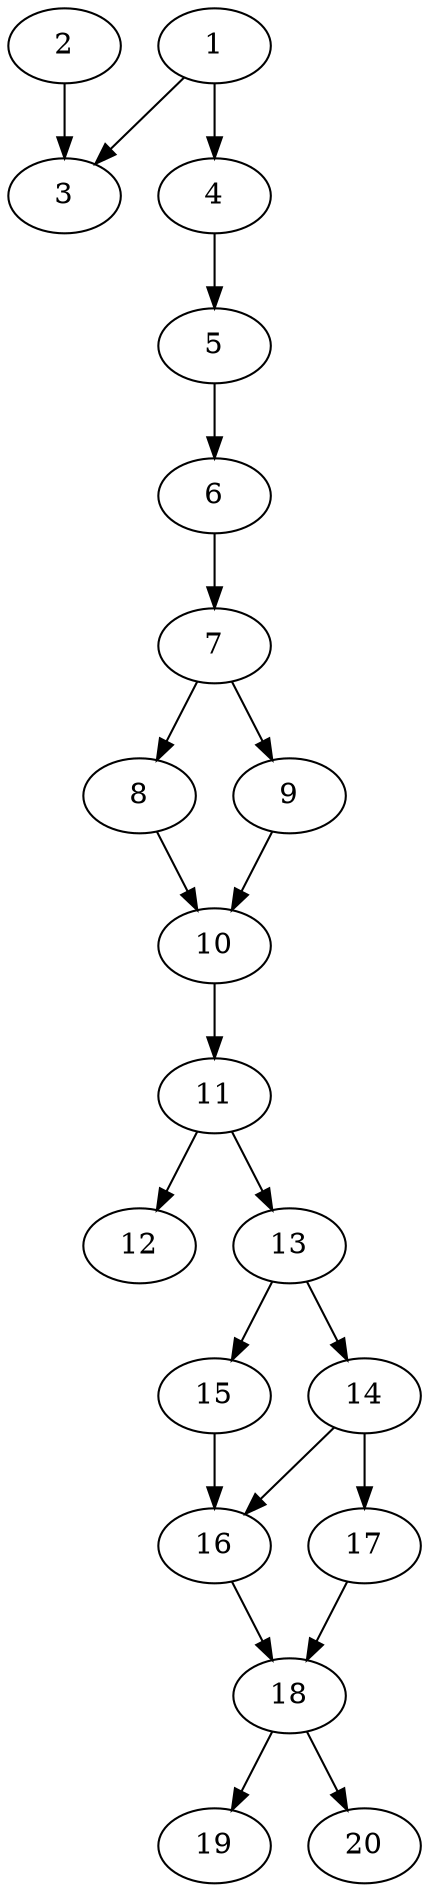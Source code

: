 // DAG automatically generated by daggen at Thu Oct  3 13:58:43 2019
// ./daggen --dot -n 20 --ccr 0.4 --fat 0.3 --regular 0.9 --density 0.7 --mindata 5242880 --maxdata 52428800 
digraph G {
  1 [size="36728320", alpha="0.05", expect_size="14691328"] 
  1 -> 3 [size ="14691328"]
  1 -> 4 [size ="14691328"]
  2 [size="85299200", alpha="0.06", expect_size="34119680"] 
  2 -> 3 [size ="34119680"]
  3 [size="108643840", alpha="0.17", expect_size="43457536"] 
  4 [size="29273600", alpha="0.03", expect_size="11709440"] 
  4 -> 5 [size ="11709440"]
  5 [size="88204800", alpha="0.19", expect_size="35281920"] 
  5 -> 6 [size ="35281920"]
  6 [size="102146560", alpha="0.04", expect_size="40858624"] 
  6 -> 7 [size ="40858624"]
  7 [size="80069120", alpha="0.07", expect_size="32027648"] 
  7 -> 8 [size ="32027648"]
  7 -> 9 [size ="32027648"]
  8 [size="106342400", alpha="0.00", expect_size="42536960"] 
  8 -> 10 [size ="42536960"]
  9 [size="14799360", alpha="0.13", expect_size="5919744"] 
  9 -> 10 [size ="5919744"]
  10 [size="13406720", alpha="0.02", expect_size="5362688"] 
  10 -> 11 [size ="5362688"]
  11 [size="127086080", alpha="0.08", expect_size="50834432"] 
  11 -> 12 [size ="50834432"]
  11 -> 13 [size ="50834432"]
  12 [size="40926720", alpha="0.17", expect_size="16370688"] 
  13 [size="76774400", alpha="0.03", expect_size="30709760"] 
  13 -> 14 [size ="30709760"]
  13 -> 15 [size ="30709760"]
  14 [size="59453440", alpha="0.11", expect_size="23781376"] 
  14 -> 16 [size ="23781376"]
  14 -> 17 [size ="23781376"]
  15 [size="78609920", alpha="0.08", expect_size="31443968"] 
  15 -> 16 [size ="31443968"]
  16 [size="72335360", alpha="0.12", expect_size="28934144"] 
  16 -> 18 [size ="28934144"]
  17 [size="95669760", alpha="0.12", expect_size="38267904"] 
  17 -> 18 [size ="38267904"]
  18 [size="17966080", alpha="0.01", expect_size="7186432"] 
  18 -> 19 [size ="7186432"]
  18 -> 20 [size ="7186432"]
  19 [size="18595840", alpha="0.18", expect_size="7438336"] 
  20 [size="95255040", alpha="0.13", expect_size="38102016"] 
}
